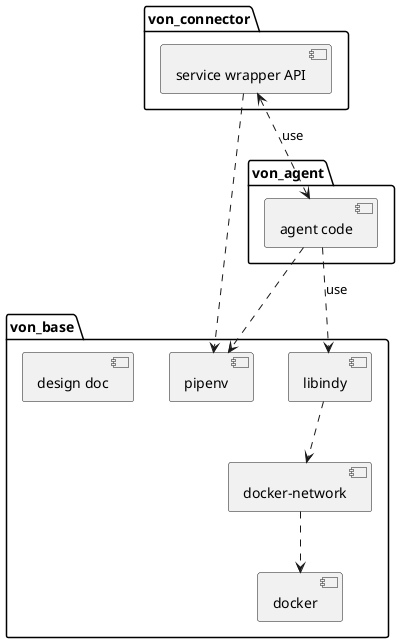 @startuml
/'
Copyright 2017-2018 Government of Canada - Public Services and Procurement Canada - buyandsell.gc.ca

Licensed under the Apache License, Version 2.0 (the "License");
you may not use this file except in compliance with the License.
You may obtain a copy of the License at

http://www.apache.org/licenses/LICENSE-2.0

Unless required by applicable law or agreed to in writing, software
distributed under the License is distributed on an "AS IS" BASIS,
WITHOUT WARRANTIES OR CONDITIONS OF ANY KIND, either express or implied.
See the License for the specific language governing permissions and
limitations under the License.
'/

package von_base {
    [docker] as docker
    [libindy] as libindy
    [docker-network] as docker_network
    [pipenv] as pipenv
    [design doc]
}

package von_agent {
    [agent code] as agent_code
}

package von_connector {
    [service wrapper API] as service_wrapper_api
}

service_wrapper_api ..> pipenv
agent_code ..> pipenv
service_wrapper_api <..> agent_code: use
agent_code ..> libindy: use
libindy .down.> docker_network
docker_network .down.>docker
@enduml

